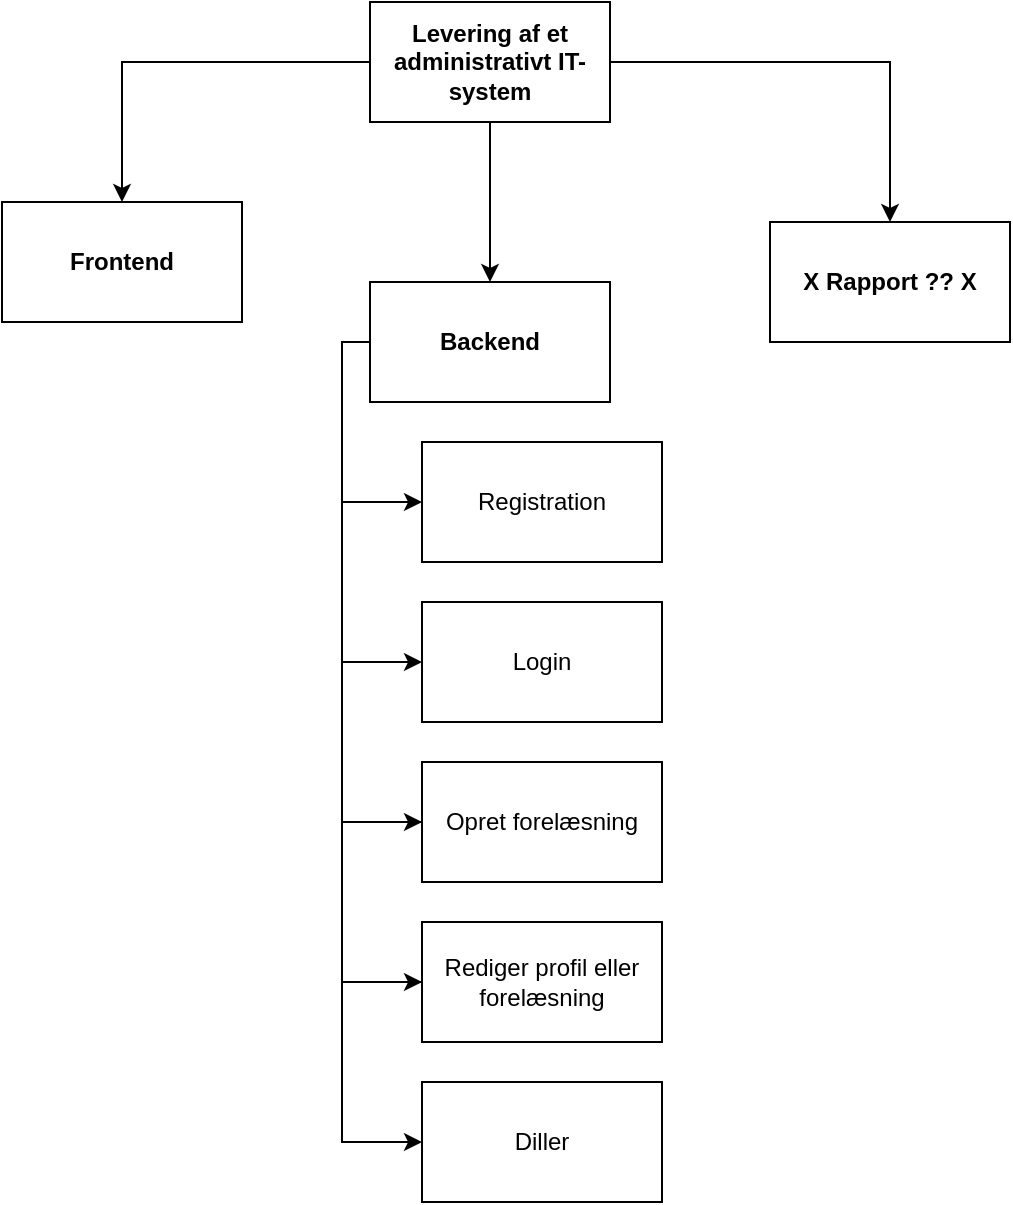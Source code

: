 <mxfile version="12.7.3" type="github"><diagram id="3AZzIE220VFOiJiIbyjP" name="Page-1"><mxGraphModel dx="686" dy="738" grid="1" gridSize="10" guides="1" tooltips="1" connect="1" arrows="1" fold="1" page="1" pageScale="1" pageWidth="827" pageHeight="1169" math="0" shadow="0"><root><mxCell id="0"/><mxCell id="1" parent="0"/><mxCell id="Jk5qHnKGdOJ1nb1w-nt2-3" value="" style="edgeStyle=orthogonalEdgeStyle;rounded=0;orthogonalLoop=1;jettySize=auto;html=1;" edge="1" parent="1" source="Jk5qHnKGdOJ1nb1w-nt2-1" target="Jk5qHnKGdOJ1nb1w-nt2-2"><mxGeometry relative="1" as="geometry"/></mxCell><mxCell id="Jk5qHnKGdOJ1nb1w-nt2-5" value="" style="edgeStyle=orthogonalEdgeStyle;rounded=0;orthogonalLoop=1;jettySize=auto;html=1;" edge="1" parent="1" source="Jk5qHnKGdOJ1nb1w-nt2-1" target="Jk5qHnKGdOJ1nb1w-nt2-4"><mxGeometry relative="1" as="geometry"/></mxCell><mxCell id="Jk5qHnKGdOJ1nb1w-nt2-7" value="" style="edgeStyle=orthogonalEdgeStyle;rounded=0;orthogonalLoop=1;jettySize=auto;html=1;" edge="1" parent="1" source="Jk5qHnKGdOJ1nb1w-nt2-1" target="Jk5qHnKGdOJ1nb1w-nt2-6"><mxGeometry relative="1" as="geometry"/></mxCell><mxCell id="Jk5qHnKGdOJ1nb1w-nt2-1" value="&lt;b&gt;Levering af et administrativt IT-system&lt;/b&gt;" style="rounded=0;whiteSpace=wrap;html=1;" vertex="1" parent="1"><mxGeometry x="294" y="40" width="120" height="60" as="geometry"/></mxCell><mxCell id="Jk5qHnKGdOJ1nb1w-nt2-6" value="&lt;b&gt;X Rapport ?? X&lt;/b&gt;" style="rounded=0;whiteSpace=wrap;html=1;" vertex="1" parent="1"><mxGeometry x="494" y="150" width="120" height="60" as="geometry"/></mxCell><mxCell id="Jk5qHnKGdOJ1nb1w-nt2-15" value="" style="edgeStyle=orthogonalEdgeStyle;rounded=0;orthogonalLoop=1;jettySize=auto;html=1;" edge="1" parent="1" source="Jk5qHnKGdOJ1nb1w-nt2-4" target="Jk5qHnKGdOJ1nb1w-nt2-14"><mxGeometry relative="1" as="geometry"><Array as="points"><mxPoint x="280" y="210"/><mxPoint x="280" y="290"/></Array></mxGeometry></mxCell><mxCell id="Jk5qHnKGdOJ1nb1w-nt2-4" value="&lt;b&gt;Backend&lt;/b&gt;" style="rounded=0;whiteSpace=wrap;html=1;" vertex="1" parent="1"><mxGeometry x="294" y="180" width="120" height="60" as="geometry"/></mxCell><mxCell id="Jk5qHnKGdOJ1nb1w-nt2-20" value="" style="edgeStyle=orthogonalEdgeStyle;rounded=0;orthogonalLoop=1;jettySize=auto;html=1;" edge="1" parent="1" target="Jk5qHnKGdOJ1nb1w-nt2-19"><mxGeometry relative="1" as="geometry"><mxPoint x="280" y="290" as="sourcePoint"/><Array as="points"><mxPoint x="280" y="370"/></Array></mxGeometry></mxCell><mxCell id="Jk5qHnKGdOJ1nb1w-nt2-14" value="Registration" style="rounded=0;whiteSpace=wrap;html=1;" vertex="1" parent="1"><mxGeometry x="320" y="260" width="120" height="60" as="geometry"/></mxCell><mxCell id="Jk5qHnKGdOJ1nb1w-nt2-22" value="" style="edgeStyle=orthogonalEdgeStyle;rounded=0;orthogonalLoop=1;jettySize=auto;html=1;" edge="1" parent="1" target="Jk5qHnKGdOJ1nb1w-nt2-21"><mxGeometry relative="1" as="geometry"><mxPoint x="280" y="370" as="sourcePoint"/><Array as="points"><mxPoint x="280" y="450"/></Array></mxGeometry></mxCell><mxCell id="Jk5qHnKGdOJ1nb1w-nt2-19" value="Login" style="rounded=0;whiteSpace=wrap;html=1;" vertex="1" parent="1"><mxGeometry x="320" y="340" width="120" height="60" as="geometry"/></mxCell><mxCell id="Jk5qHnKGdOJ1nb1w-nt2-24" value="" style="edgeStyle=orthogonalEdgeStyle;rounded=0;orthogonalLoop=1;jettySize=auto;html=1;" edge="1" parent="1" source="Jk5qHnKGdOJ1nb1w-nt2-21" target="Jk5qHnKGdOJ1nb1w-nt2-23"><mxGeometry relative="1" as="geometry"><Array as="points"><mxPoint x="280" y="450"/><mxPoint x="280" y="530"/></Array></mxGeometry></mxCell><mxCell id="Jk5qHnKGdOJ1nb1w-nt2-21" value="Opret forelæsning" style="rounded=0;whiteSpace=wrap;html=1;" vertex="1" parent="1"><mxGeometry x="320" y="420" width="120" height="60" as="geometry"/></mxCell><mxCell id="Jk5qHnKGdOJ1nb1w-nt2-26" value="" style="edgeStyle=orthogonalEdgeStyle;rounded=0;orthogonalLoop=1;jettySize=auto;html=1;" edge="1" parent="1" source="Jk5qHnKGdOJ1nb1w-nt2-23" target="Jk5qHnKGdOJ1nb1w-nt2-25"><mxGeometry relative="1" as="geometry"><Array as="points"><mxPoint x="280" y="530"/><mxPoint x="280" y="610"/></Array></mxGeometry></mxCell><mxCell id="Jk5qHnKGdOJ1nb1w-nt2-23" value="Rediger profil eller forelæsning" style="rounded=0;whiteSpace=wrap;html=1;" vertex="1" parent="1"><mxGeometry x="320" y="500" width="120" height="60" as="geometry"/></mxCell><mxCell id="Jk5qHnKGdOJ1nb1w-nt2-25" value="Diller" style="rounded=0;whiteSpace=wrap;html=1;" vertex="1" parent="1"><mxGeometry x="320" y="580" width="120" height="60" as="geometry"/></mxCell><mxCell id="Jk5qHnKGdOJ1nb1w-nt2-2" value="&lt;b&gt;Frontend&lt;/b&gt;" style="rounded=0;whiteSpace=wrap;html=1;" vertex="1" parent="1"><mxGeometry x="110" y="140" width="120" height="60" as="geometry"/></mxCell></root></mxGraphModel></diagram></mxfile>